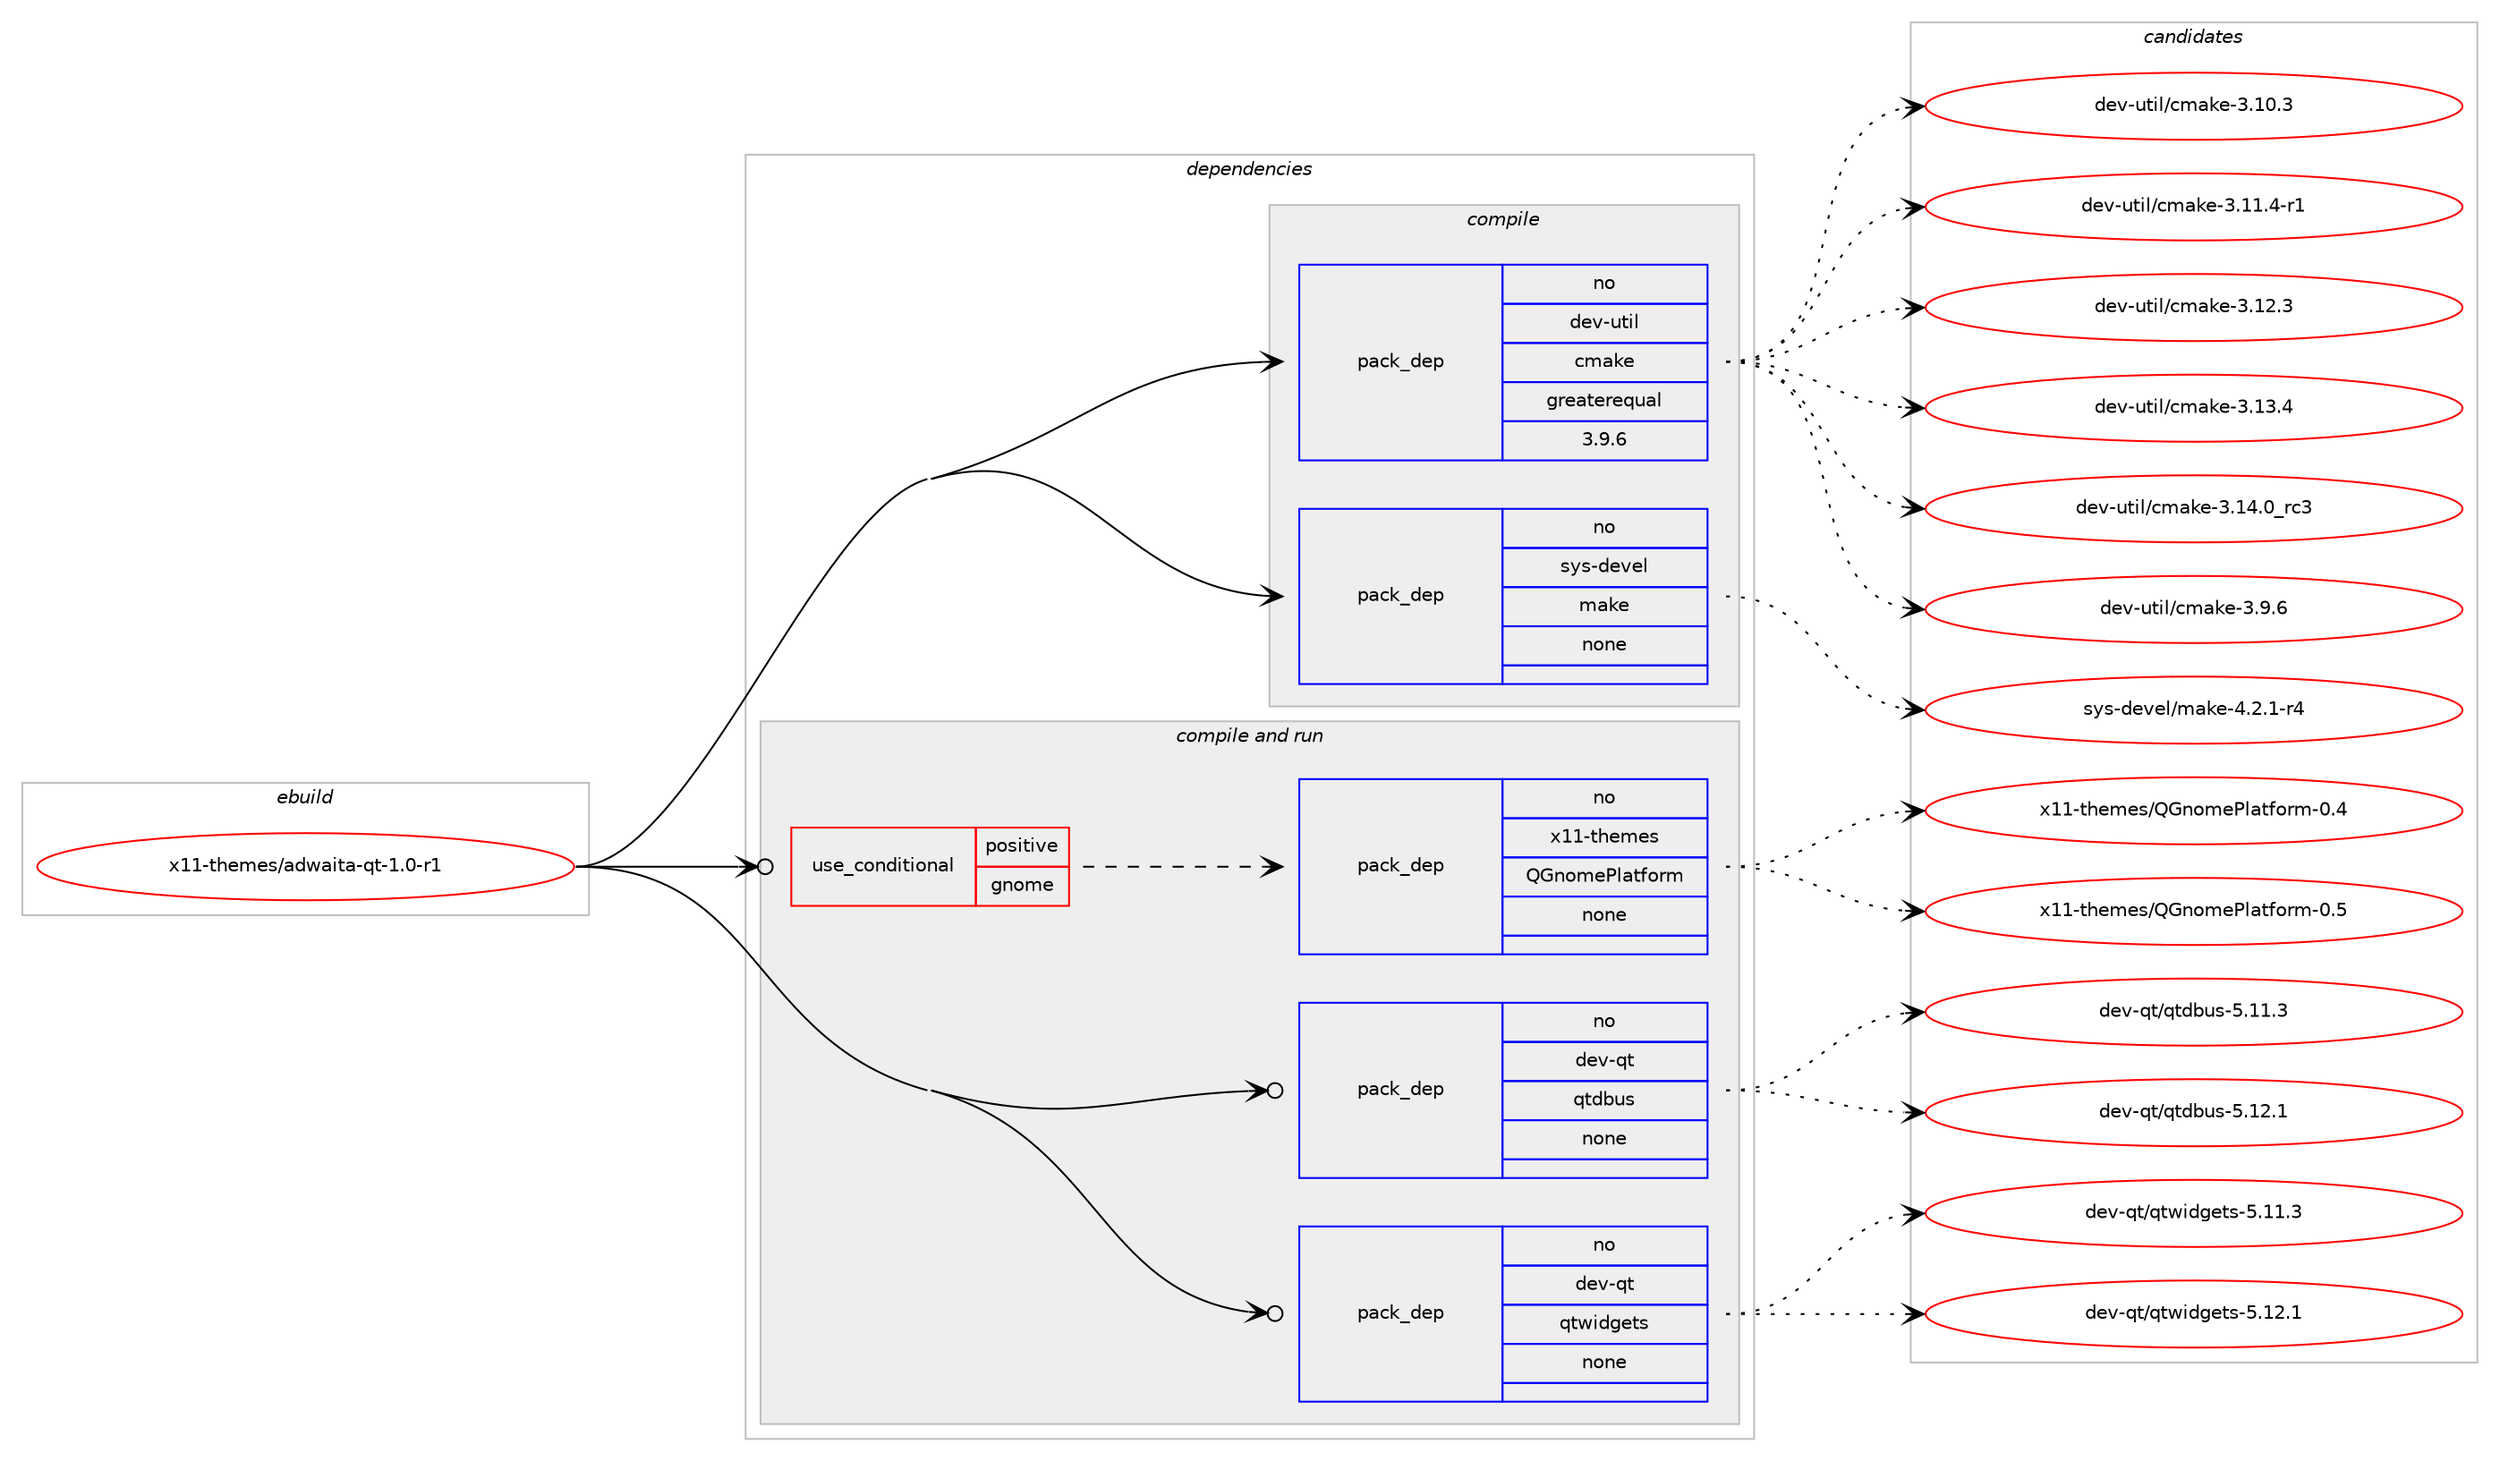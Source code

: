 digraph prolog {

# *************
# Graph options
# *************

newrank=true;
concentrate=true;
compound=true;
graph [rankdir=LR,fontname=Helvetica,fontsize=10,ranksep=1.5];#, ranksep=2.5, nodesep=0.2];
edge  [arrowhead=vee];
node  [fontname=Helvetica,fontsize=10];

# **********
# The ebuild
# **********

subgraph cluster_leftcol {
color=gray;
rank=same;
label=<<i>ebuild</i>>;
id [label="x11-themes/adwaita-qt-1.0-r1", color=red, width=4, href="../x11-themes/adwaita-qt-1.0-r1.svg"];
}

# ****************
# The dependencies
# ****************

subgraph cluster_midcol {
color=gray;
label=<<i>dependencies</i>>;
subgraph cluster_compile {
fillcolor="#eeeeee";
style=filled;
label=<<i>compile</i>>;
subgraph pack1271776 {
dependency1768759 [label=<<TABLE BORDER="0" CELLBORDER="1" CELLSPACING="0" CELLPADDING="4" WIDTH="220"><TR><TD ROWSPAN="6" CELLPADDING="30">pack_dep</TD></TR><TR><TD WIDTH="110">no</TD></TR><TR><TD>dev-util</TD></TR><TR><TD>cmake</TD></TR><TR><TD>greaterequal</TD></TR><TR><TD>3.9.6</TD></TR></TABLE>>, shape=none, color=blue];
}
id:e -> dependency1768759:w [weight=20,style="solid",arrowhead="vee"];
subgraph pack1271777 {
dependency1768760 [label=<<TABLE BORDER="0" CELLBORDER="1" CELLSPACING="0" CELLPADDING="4" WIDTH="220"><TR><TD ROWSPAN="6" CELLPADDING="30">pack_dep</TD></TR><TR><TD WIDTH="110">no</TD></TR><TR><TD>sys-devel</TD></TR><TR><TD>make</TD></TR><TR><TD>none</TD></TR><TR><TD></TD></TR></TABLE>>, shape=none, color=blue];
}
id:e -> dependency1768760:w [weight=20,style="solid",arrowhead="vee"];
}
subgraph cluster_compileandrun {
fillcolor="#eeeeee";
style=filled;
label=<<i>compile and run</i>>;
subgraph cond467159 {
dependency1768761 [label=<<TABLE BORDER="0" CELLBORDER="1" CELLSPACING="0" CELLPADDING="4"><TR><TD ROWSPAN="3" CELLPADDING="10">use_conditional</TD></TR><TR><TD>positive</TD></TR><TR><TD>gnome</TD></TR></TABLE>>, shape=none, color=red];
subgraph pack1271778 {
dependency1768762 [label=<<TABLE BORDER="0" CELLBORDER="1" CELLSPACING="0" CELLPADDING="4" WIDTH="220"><TR><TD ROWSPAN="6" CELLPADDING="30">pack_dep</TD></TR><TR><TD WIDTH="110">no</TD></TR><TR><TD>x11-themes</TD></TR><TR><TD>QGnomePlatform</TD></TR><TR><TD>none</TD></TR><TR><TD></TD></TR></TABLE>>, shape=none, color=blue];
}
dependency1768761:e -> dependency1768762:w [weight=20,style="dashed",arrowhead="vee"];
}
id:e -> dependency1768761:w [weight=20,style="solid",arrowhead="odotvee"];
subgraph pack1271779 {
dependency1768763 [label=<<TABLE BORDER="0" CELLBORDER="1" CELLSPACING="0" CELLPADDING="4" WIDTH="220"><TR><TD ROWSPAN="6" CELLPADDING="30">pack_dep</TD></TR><TR><TD WIDTH="110">no</TD></TR><TR><TD>dev-qt</TD></TR><TR><TD>qtdbus</TD></TR><TR><TD>none</TD></TR><TR><TD></TD></TR></TABLE>>, shape=none, color=blue];
}
id:e -> dependency1768763:w [weight=20,style="solid",arrowhead="odotvee"];
subgraph pack1271780 {
dependency1768764 [label=<<TABLE BORDER="0" CELLBORDER="1" CELLSPACING="0" CELLPADDING="4" WIDTH="220"><TR><TD ROWSPAN="6" CELLPADDING="30">pack_dep</TD></TR><TR><TD WIDTH="110">no</TD></TR><TR><TD>dev-qt</TD></TR><TR><TD>qtwidgets</TD></TR><TR><TD>none</TD></TR><TR><TD></TD></TR></TABLE>>, shape=none, color=blue];
}
id:e -> dependency1768764:w [weight=20,style="solid",arrowhead="odotvee"];
}
subgraph cluster_run {
fillcolor="#eeeeee";
style=filled;
label=<<i>run</i>>;
}
}

# **************
# The candidates
# **************

subgraph cluster_choices {
rank=same;
color=gray;
label=<<i>candidates</i>>;

subgraph choice1271776 {
color=black;
nodesep=1;
choice1001011184511711610510847991099710710145514649484651 [label="dev-util/cmake-3.10.3", color=red, width=4,href="../dev-util/cmake-3.10.3.svg"];
choice10010111845117116105108479910997107101455146494946524511449 [label="dev-util/cmake-3.11.4-r1", color=red, width=4,href="../dev-util/cmake-3.11.4-r1.svg"];
choice1001011184511711610510847991099710710145514649504651 [label="dev-util/cmake-3.12.3", color=red, width=4,href="../dev-util/cmake-3.12.3.svg"];
choice1001011184511711610510847991099710710145514649514652 [label="dev-util/cmake-3.13.4", color=red, width=4,href="../dev-util/cmake-3.13.4.svg"];
choice1001011184511711610510847991099710710145514649524648951149951 [label="dev-util/cmake-3.14.0_rc3", color=red, width=4,href="../dev-util/cmake-3.14.0_rc3.svg"];
choice10010111845117116105108479910997107101455146574654 [label="dev-util/cmake-3.9.6", color=red, width=4,href="../dev-util/cmake-3.9.6.svg"];
dependency1768759:e -> choice1001011184511711610510847991099710710145514649484651:w [style=dotted,weight="100"];
dependency1768759:e -> choice10010111845117116105108479910997107101455146494946524511449:w [style=dotted,weight="100"];
dependency1768759:e -> choice1001011184511711610510847991099710710145514649504651:w [style=dotted,weight="100"];
dependency1768759:e -> choice1001011184511711610510847991099710710145514649514652:w [style=dotted,weight="100"];
dependency1768759:e -> choice1001011184511711610510847991099710710145514649524648951149951:w [style=dotted,weight="100"];
dependency1768759:e -> choice10010111845117116105108479910997107101455146574654:w [style=dotted,weight="100"];
}
subgraph choice1271777 {
color=black;
nodesep=1;
choice1151211154510010111810110847109971071014552465046494511452 [label="sys-devel/make-4.2.1-r4", color=red, width=4,href="../sys-devel/make-4.2.1-r4.svg"];
dependency1768760:e -> choice1151211154510010111810110847109971071014552465046494511452:w [style=dotted,weight="100"];
}
subgraph choice1271778 {
color=black;
nodesep=1;
choice120494945116104101109101115478171110111109101801089711610211111410945484652 [label="x11-themes/QGnomePlatform-0.4", color=red, width=4,href="../x11-themes/QGnomePlatform-0.4.svg"];
choice120494945116104101109101115478171110111109101801089711610211111410945484653 [label="x11-themes/QGnomePlatform-0.5", color=red, width=4,href="../x11-themes/QGnomePlatform-0.5.svg"];
dependency1768762:e -> choice120494945116104101109101115478171110111109101801089711610211111410945484652:w [style=dotted,weight="100"];
dependency1768762:e -> choice120494945116104101109101115478171110111109101801089711610211111410945484653:w [style=dotted,weight="100"];
}
subgraph choice1271779 {
color=black;
nodesep=1;
choice10010111845113116471131161009811711545534649494651 [label="dev-qt/qtdbus-5.11.3", color=red, width=4,href="../dev-qt/qtdbus-5.11.3.svg"];
choice10010111845113116471131161009811711545534649504649 [label="dev-qt/qtdbus-5.12.1", color=red, width=4,href="../dev-qt/qtdbus-5.12.1.svg"];
dependency1768763:e -> choice10010111845113116471131161009811711545534649494651:w [style=dotted,weight="100"];
dependency1768763:e -> choice10010111845113116471131161009811711545534649504649:w [style=dotted,weight="100"];
}
subgraph choice1271780 {
color=black;
nodesep=1;
choice100101118451131164711311611910510010310111611545534649494651 [label="dev-qt/qtwidgets-5.11.3", color=red, width=4,href="../dev-qt/qtwidgets-5.11.3.svg"];
choice100101118451131164711311611910510010310111611545534649504649 [label="dev-qt/qtwidgets-5.12.1", color=red, width=4,href="../dev-qt/qtwidgets-5.12.1.svg"];
dependency1768764:e -> choice100101118451131164711311611910510010310111611545534649494651:w [style=dotted,weight="100"];
dependency1768764:e -> choice100101118451131164711311611910510010310111611545534649504649:w [style=dotted,weight="100"];
}
}

}

